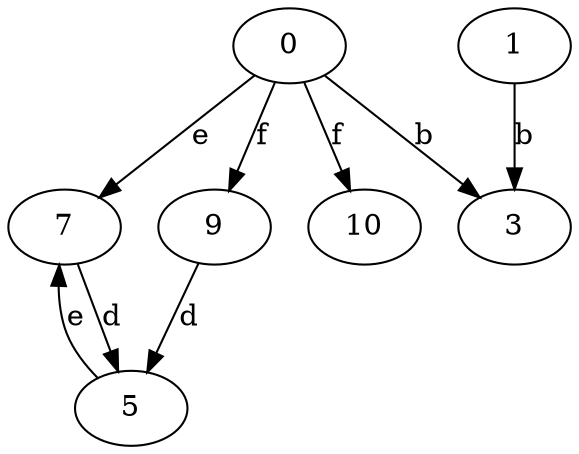 strict digraph  {
0;
1;
3;
5;
7;
9;
10;
0 -> 3  [label=b];
0 -> 7  [label=e];
0 -> 9  [label=f];
0 -> 10  [label=f];
1 -> 3  [label=b];
5 -> 7  [label=e];
7 -> 5  [label=d];
9 -> 5  [label=d];
}
